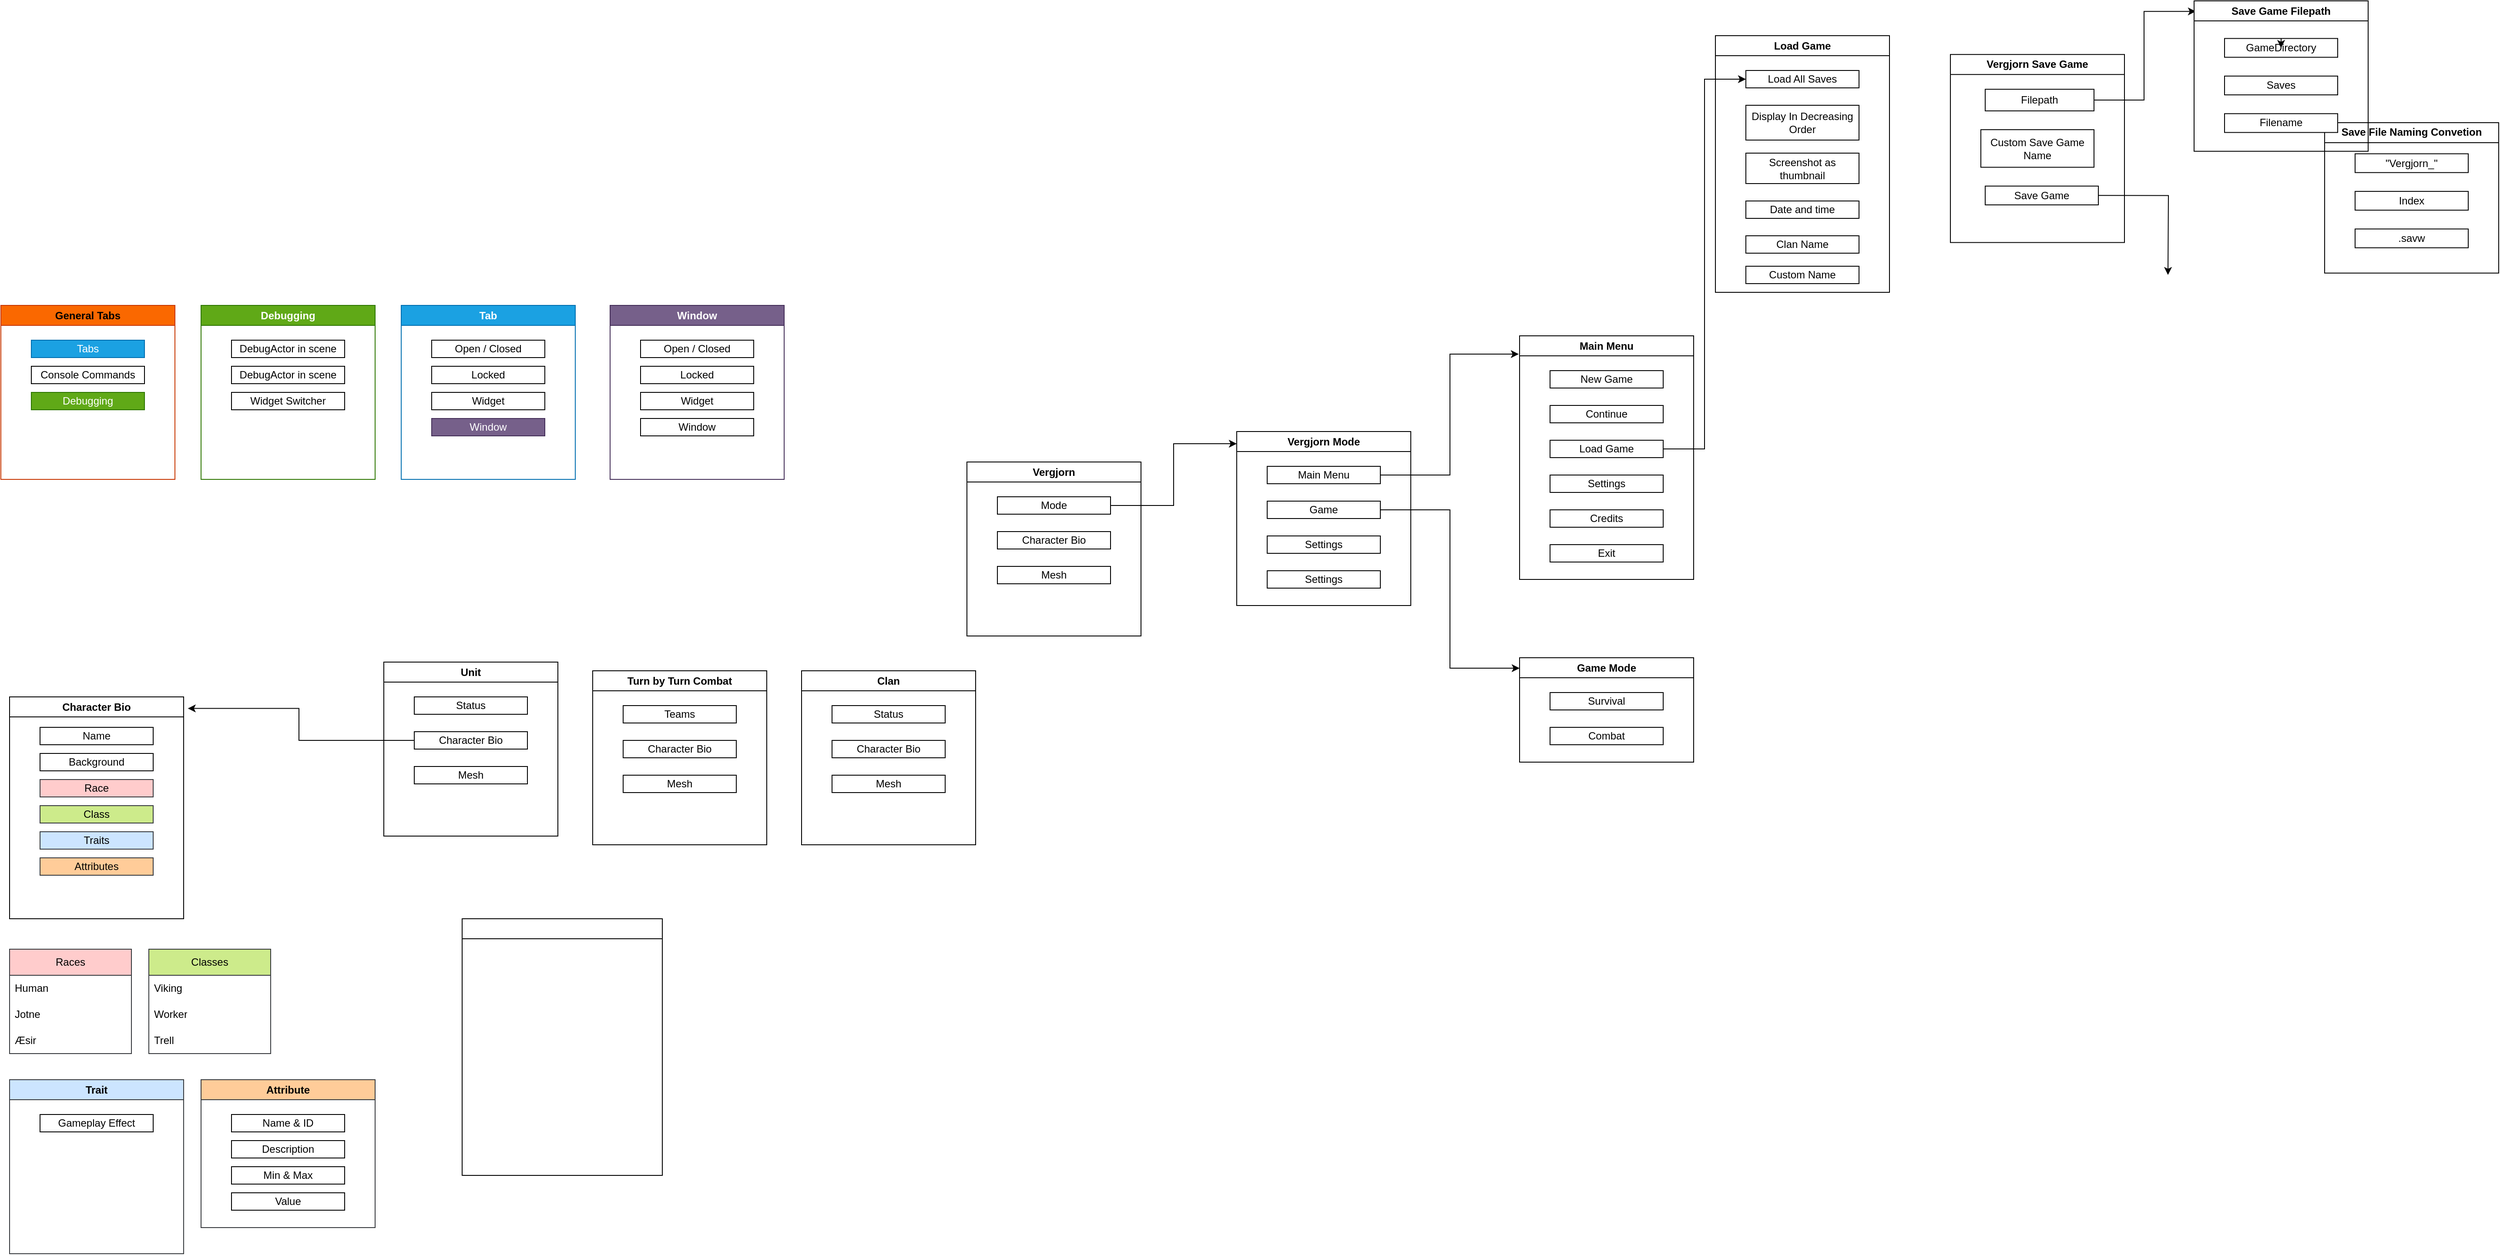 <mxfile version="20.8.16" type="device"><diagram name="Page-1" id="kOQrRts0BxfktTEbdZxb"><mxGraphModel dx="1418" dy="2020" grid="1" gridSize="10" guides="1" tooltips="1" connect="1" arrows="1" fold="1" page="1" pageScale="1" pageWidth="827" pageHeight="1169" math="0" shadow="0"><root><mxCell id="0"/><mxCell id="1" parent="0"/><mxCell id="l_Ib73AxCA1uxZtxbAsH-3" value="Unit" style="swimlane;whiteSpace=wrap;html=1;" parent="1" vertex="1"><mxGeometry x="510" y="150" width="200" height="200" as="geometry"/></mxCell><mxCell id="l_Ib73AxCA1uxZtxbAsH-2" value="Status" style="rounded=0;whiteSpace=wrap;html=1;" parent="l_Ib73AxCA1uxZtxbAsH-3" vertex="1"><mxGeometry x="35" y="40" width="130" height="20" as="geometry"/></mxCell><mxCell id="l_Ib73AxCA1uxZtxbAsH-4" value="Character Bio" style="rounded=0;whiteSpace=wrap;html=1;" parent="l_Ib73AxCA1uxZtxbAsH-3" vertex="1"><mxGeometry x="35" y="80" width="130" height="20" as="geometry"/></mxCell><mxCell id="l_Ib73AxCA1uxZtxbAsH-17" value="Mesh" style="rounded=0;whiteSpace=wrap;html=1;" parent="l_Ib73AxCA1uxZtxbAsH-3" vertex="1"><mxGeometry x="35" y="120.0" width="130" height="20" as="geometry"/></mxCell><mxCell id="l_Ib73AxCA1uxZtxbAsH-5" value="Character Bio" style="swimlane;whiteSpace=wrap;html=1;" parent="1" vertex="1"><mxGeometry x="80" y="190" width="200" height="255" as="geometry"/></mxCell><mxCell id="l_Ib73AxCA1uxZtxbAsH-7" value="Name" style="rounded=0;whiteSpace=wrap;html=1;" parent="l_Ib73AxCA1uxZtxbAsH-5" vertex="1"><mxGeometry x="35" y="35" width="130" height="20" as="geometry"/></mxCell><mxCell id="l_Ib73AxCA1uxZtxbAsH-8" value="Background" style="rounded=0;whiteSpace=wrap;html=1;" parent="l_Ib73AxCA1uxZtxbAsH-5" vertex="1"><mxGeometry x="35" y="65" width="130" height="20" as="geometry"/></mxCell><mxCell id="l_Ib73AxCA1uxZtxbAsH-9" value="Race" style="rounded=0;whiteSpace=wrap;html=1;fillColor=#ffcccc;strokeColor=#36393d;" parent="l_Ib73AxCA1uxZtxbAsH-5" vertex="1"><mxGeometry x="35" y="95" width="130" height="20" as="geometry"/></mxCell><mxCell id="l_Ib73AxCA1uxZtxbAsH-18" value="Class" style="rounded=0;whiteSpace=wrap;html=1;fillColor=#cdeb8b;strokeColor=#36393d;" parent="l_Ib73AxCA1uxZtxbAsH-5" vertex="1"><mxGeometry x="35" y="125.0" width="130" height="20" as="geometry"/></mxCell><mxCell id="l_Ib73AxCA1uxZtxbAsH-23" value="Traits" style="rounded=0;whiteSpace=wrap;html=1;fillColor=#cce5ff;strokeColor=#36393d;" parent="l_Ib73AxCA1uxZtxbAsH-5" vertex="1"><mxGeometry x="35" y="155.0" width="130" height="20" as="geometry"/></mxCell><mxCell id="l_Ib73AxCA1uxZtxbAsH-25" value="Attributes" style="rounded=0;whiteSpace=wrap;html=1;fillColor=#ffcc99;strokeColor=#36393d;" parent="l_Ib73AxCA1uxZtxbAsH-5" vertex="1"><mxGeometry x="35" y="185.0" width="130" height="20" as="geometry"/></mxCell><mxCell id="l_Ib73AxCA1uxZtxbAsH-11" value="Trait" style="swimlane;whiteSpace=wrap;html=1;fillColor=#cce5ff;strokeColor=#36393d;" parent="1" vertex="1"><mxGeometry x="80" y="630" width="200" height="200" as="geometry"/></mxCell><mxCell id="l_Ib73AxCA1uxZtxbAsH-24" value="Gameplay Effect" style="rounded=0;whiteSpace=wrap;html=1;" parent="l_Ib73AxCA1uxZtxbAsH-11" vertex="1"><mxGeometry x="35" y="40.0" width="130" height="20" as="geometry"/></mxCell><mxCell id="l_Ib73AxCA1uxZtxbAsH-12" value="Races" style="swimlane;fontStyle=0;childLayout=stackLayout;horizontal=1;startSize=30;horizontalStack=0;resizeParent=1;resizeParentMax=0;resizeLast=0;collapsible=1;marginBottom=0;whiteSpace=wrap;html=1;fillColor=#ffcccc;strokeColor=#36393d;" parent="1" vertex="1"><mxGeometry x="80" y="480" width="140" height="120" as="geometry"/></mxCell><mxCell id="l_Ib73AxCA1uxZtxbAsH-13" value="Human" style="text;strokeColor=none;fillColor=none;align=left;verticalAlign=middle;spacingLeft=4;spacingRight=4;overflow=hidden;points=[[0,0.5],[1,0.5]];portConstraint=eastwest;rotatable=0;whiteSpace=wrap;html=1;" parent="l_Ib73AxCA1uxZtxbAsH-12" vertex="1"><mxGeometry y="30" width="140" height="30" as="geometry"/></mxCell><mxCell id="l_Ib73AxCA1uxZtxbAsH-14" value="Jotne" style="text;strokeColor=none;fillColor=none;align=left;verticalAlign=middle;spacingLeft=4;spacingRight=4;overflow=hidden;points=[[0,0.5],[1,0.5]];portConstraint=eastwest;rotatable=0;whiteSpace=wrap;html=1;" parent="l_Ib73AxCA1uxZtxbAsH-12" vertex="1"><mxGeometry y="60" width="140" height="30" as="geometry"/></mxCell><mxCell id="l_Ib73AxCA1uxZtxbAsH-15" value="Æsir" style="text;strokeColor=none;fillColor=none;align=left;verticalAlign=middle;spacingLeft=4;spacingRight=4;overflow=hidden;points=[[0,0.5],[1,0.5]];portConstraint=eastwest;rotatable=0;whiteSpace=wrap;html=1;" parent="l_Ib73AxCA1uxZtxbAsH-12" vertex="1"><mxGeometry y="90" width="140" height="30" as="geometry"/></mxCell><mxCell id="l_Ib73AxCA1uxZtxbAsH-19" value="Classes" style="swimlane;fontStyle=0;childLayout=stackLayout;horizontal=1;startSize=30;horizontalStack=0;resizeParent=1;resizeParentMax=0;resizeLast=0;collapsible=1;marginBottom=0;whiteSpace=wrap;html=1;rounded=0;strokeColor=#36393d;fontFamily=Helvetica;fontSize=12;fillColor=#cdeb8b;" parent="1" vertex="1"><mxGeometry x="240" y="480" width="140" height="120" as="geometry"/></mxCell><mxCell id="l_Ib73AxCA1uxZtxbAsH-20" value="Viking" style="text;align=left;verticalAlign=middle;spacingLeft=4;spacingRight=4;overflow=hidden;points=[[0,0.5],[1,0.5]];portConstraint=eastwest;rotatable=0;whiteSpace=wrap;html=1;fontSize=12;fontFamily=Helvetica;" parent="l_Ib73AxCA1uxZtxbAsH-19" vertex="1"><mxGeometry y="30" width="140" height="30" as="geometry"/></mxCell><mxCell id="l_Ib73AxCA1uxZtxbAsH-21" value="Worker" style="text;strokeColor=none;fillColor=none;align=left;verticalAlign=middle;spacingLeft=4;spacingRight=4;overflow=hidden;points=[[0,0.5],[1,0.5]];portConstraint=eastwest;rotatable=0;whiteSpace=wrap;html=1;fontSize=12;fontFamily=Helvetica;fontColor=default;" parent="l_Ib73AxCA1uxZtxbAsH-19" vertex="1"><mxGeometry y="60" width="140" height="30" as="geometry"/></mxCell><mxCell id="l_Ib73AxCA1uxZtxbAsH-22" value="Trell" style="text;strokeColor=none;fillColor=none;align=left;verticalAlign=middle;spacingLeft=4;spacingRight=4;overflow=hidden;points=[[0,0.5],[1,0.5]];portConstraint=eastwest;rotatable=0;whiteSpace=wrap;html=1;fontSize=12;fontFamily=Helvetica;fontColor=default;" parent="l_Ib73AxCA1uxZtxbAsH-19" vertex="1"><mxGeometry y="90" width="140" height="30" as="geometry"/></mxCell><mxCell id="l_Ib73AxCA1uxZtxbAsH-26" value="Attribute" style="swimlane;whiteSpace=wrap;html=1;fillColor=#ffcc99;strokeColor=#36393d;" parent="1" vertex="1"><mxGeometry x="300" y="630" width="200" height="170" as="geometry"/></mxCell><mxCell id="l_Ib73AxCA1uxZtxbAsH-27" value="Name &amp;amp; ID" style="rounded=0;whiteSpace=wrap;html=1;" parent="l_Ib73AxCA1uxZtxbAsH-26" vertex="1"><mxGeometry x="35" y="40.0" width="130" height="20" as="geometry"/></mxCell><mxCell id="l_Ib73AxCA1uxZtxbAsH-28" value="Description" style="rounded=0;whiteSpace=wrap;html=1;" parent="l_Ib73AxCA1uxZtxbAsH-26" vertex="1"><mxGeometry x="35" y="70.0" width="130" height="20" as="geometry"/></mxCell><mxCell id="l_Ib73AxCA1uxZtxbAsH-29" value="Min &amp;amp; Max" style="rounded=0;whiteSpace=wrap;html=1;" parent="l_Ib73AxCA1uxZtxbAsH-26" vertex="1"><mxGeometry x="35" y="100.0" width="130" height="20" as="geometry"/></mxCell><mxCell id="l_Ib73AxCA1uxZtxbAsH-30" value="Value" style="rounded=0;whiteSpace=wrap;html=1;" parent="l_Ib73AxCA1uxZtxbAsH-26" vertex="1"><mxGeometry x="35" y="130.0" width="130" height="20" as="geometry"/></mxCell><mxCell id="l_Ib73AxCA1uxZtxbAsH-33" style="edgeStyle=orthogonalEdgeStyle;rounded=0;orthogonalLoop=1;jettySize=auto;html=1;exitX=0;exitY=0.5;exitDx=0;exitDy=0;entryX=1.024;entryY=0.052;entryDx=0;entryDy=0;entryPerimeter=0;fontFamily=Helvetica;fontSize=12;fontColor=default;" parent="1" source="l_Ib73AxCA1uxZtxbAsH-4" target="l_Ib73AxCA1uxZtxbAsH-5" edge="1"><mxGeometry relative="1" as="geometry"/></mxCell><mxCell id="l_Ib73AxCA1uxZtxbAsH-34" value="" style="swimlane;whiteSpace=wrap;html=1;rounded=0;strokeColor=default;fontFamily=Helvetica;fontSize=12;fontColor=default;fillColor=default;" parent="1" vertex="1"><mxGeometry x="600" y="445" width="230" height="295" as="geometry"/></mxCell><mxCell id="l_Ib73AxCA1uxZtxbAsH-35" value="Turn by Turn Combat" style="swimlane;whiteSpace=wrap;html=1;" parent="1" vertex="1"><mxGeometry x="750" y="160" width="200" height="200" as="geometry"/></mxCell><mxCell id="l_Ib73AxCA1uxZtxbAsH-36" value="Teams" style="rounded=0;whiteSpace=wrap;html=1;" parent="l_Ib73AxCA1uxZtxbAsH-35" vertex="1"><mxGeometry x="35" y="40" width="130" height="20" as="geometry"/></mxCell><mxCell id="l_Ib73AxCA1uxZtxbAsH-37" value="Character Bio" style="rounded=0;whiteSpace=wrap;html=1;" parent="l_Ib73AxCA1uxZtxbAsH-35" vertex="1"><mxGeometry x="35" y="80" width="130" height="20" as="geometry"/></mxCell><mxCell id="l_Ib73AxCA1uxZtxbAsH-38" value="Mesh" style="rounded=0;whiteSpace=wrap;html=1;" parent="l_Ib73AxCA1uxZtxbAsH-35" vertex="1"><mxGeometry x="35" y="120.0" width="130" height="20" as="geometry"/></mxCell><mxCell id="l_Ib73AxCA1uxZtxbAsH-42" value="Debugging" style="swimlane;whiteSpace=wrap;html=1;fillColor=#60a917;strokeColor=#2D7600;startSize=23;fontColor=#ffffff;" parent="1" vertex="1"><mxGeometry x="300" y="-260" width="200" height="200" as="geometry"/></mxCell><mxCell id="l_Ib73AxCA1uxZtxbAsH-43" value="DebugActor in scene" style="rounded=0;whiteSpace=wrap;html=1;" parent="l_Ib73AxCA1uxZtxbAsH-42" vertex="1"><mxGeometry x="35" y="40.0" width="130" height="20" as="geometry"/></mxCell><mxCell id="l_Ib73AxCA1uxZtxbAsH-44" value="DebugActor in scene" style="rounded=0;whiteSpace=wrap;html=1;" parent="l_Ib73AxCA1uxZtxbAsH-42" vertex="1"><mxGeometry x="35" y="70.0" width="130" height="20" as="geometry"/></mxCell><mxCell id="l_Ib73AxCA1uxZtxbAsH-45" value="Widget Switcher" style="rounded=0;whiteSpace=wrap;html=1;" parent="l_Ib73AxCA1uxZtxbAsH-42" vertex="1"><mxGeometry x="35" y="100.0" width="130" height="20" as="geometry"/></mxCell><mxCell id="l_Ib73AxCA1uxZtxbAsH-46" value="Tab" style="swimlane;whiteSpace=wrap;html=1;fillColor=#1ba1e2;strokeColor=#006EAF;fontColor=#ffffff;" parent="1" vertex="1"><mxGeometry x="530" y="-260" width="200" height="200" as="geometry"/></mxCell><mxCell id="l_Ib73AxCA1uxZtxbAsH-47" value="Open / Closed" style="rounded=0;whiteSpace=wrap;html=1;" parent="l_Ib73AxCA1uxZtxbAsH-46" vertex="1"><mxGeometry x="35" y="40.0" width="130" height="20" as="geometry"/></mxCell><mxCell id="l_Ib73AxCA1uxZtxbAsH-48" value="Locked" style="rounded=0;whiteSpace=wrap;html=1;" parent="l_Ib73AxCA1uxZtxbAsH-46" vertex="1"><mxGeometry x="35" y="70.0" width="130" height="20" as="geometry"/></mxCell><mxCell id="l_Ib73AxCA1uxZtxbAsH-49" value="Widget" style="rounded=0;whiteSpace=wrap;html=1;" parent="l_Ib73AxCA1uxZtxbAsH-46" vertex="1"><mxGeometry x="35" y="100.0" width="130" height="20" as="geometry"/></mxCell><mxCell id="l_Ib73AxCA1uxZtxbAsH-50" value="Window" style="rounded=0;whiteSpace=wrap;html=1;fillColor=#76608a;fontColor=#ffffff;strokeColor=#432D57;" parent="l_Ib73AxCA1uxZtxbAsH-46" vertex="1"><mxGeometry x="35" y="130.0" width="130" height="20" as="geometry"/></mxCell><mxCell id="l_Ib73AxCA1uxZtxbAsH-51" value="Window" style="swimlane;whiteSpace=wrap;html=1;fillColor=#76608a;strokeColor=#432D57;fontColor=#ffffff;" parent="1" vertex="1"><mxGeometry x="770" y="-260" width="200" height="200" as="geometry"/></mxCell><mxCell id="l_Ib73AxCA1uxZtxbAsH-52" value="Open / Closed" style="rounded=0;whiteSpace=wrap;html=1;" parent="l_Ib73AxCA1uxZtxbAsH-51" vertex="1"><mxGeometry x="35" y="40.0" width="130" height="20" as="geometry"/></mxCell><mxCell id="l_Ib73AxCA1uxZtxbAsH-53" value="Locked" style="rounded=0;whiteSpace=wrap;html=1;" parent="l_Ib73AxCA1uxZtxbAsH-51" vertex="1"><mxGeometry x="35" y="70.0" width="130" height="20" as="geometry"/></mxCell><mxCell id="l_Ib73AxCA1uxZtxbAsH-54" value="Widget" style="rounded=0;whiteSpace=wrap;html=1;" parent="l_Ib73AxCA1uxZtxbAsH-51" vertex="1"><mxGeometry x="35" y="100.0" width="130" height="20" as="geometry"/></mxCell><mxCell id="l_Ib73AxCA1uxZtxbAsH-55" value="Window" style="rounded=0;whiteSpace=wrap;html=1;" parent="l_Ib73AxCA1uxZtxbAsH-51" vertex="1"><mxGeometry x="35" y="130.0" width="130" height="20" as="geometry"/></mxCell><mxCell id="l_Ib73AxCA1uxZtxbAsH-58" value="General Tabs" style="swimlane;whiteSpace=wrap;html=1;fillColor=#fa6800;strokeColor=#C73500;startSize=23;fontColor=#000000;" parent="1" vertex="1"><mxGeometry x="70" y="-260" width="200" height="200" as="geometry"/></mxCell><mxCell id="l_Ib73AxCA1uxZtxbAsH-59" value="Tabs" style="rounded=0;whiteSpace=wrap;html=1;fillColor=#1ba1e2;fontColor=#ffffff;strokeColor=#006EAF;" parent="l_Ib73AxCA1uxZtxbAsH-58" vertex="1"><mxGeometry x="35" y="40.0" width="130" height="20" as="geometry"/></mxCell><mxCell id="l_Ib73AxCA1uxZtxbAsH-60" value="Console Commands" style="rounded=0;whiteSpace=wrap;html=1;" parent="l_Ib73AxCA1uxZtxbAsH-58" vertex="1"><mxGeometry x="35" y="70.0" width="130" height="20" as="geometry"/></mxCell><mxCell id="l_Ib73AxCA1uxZtxbAsH-61" value="Debugging" style="rounded=0;whiteSpace=wrap;html=1;fillColor=#60a917;fontColor=#ffffff;strokeColor=#2D7600;" parent="l_Ib73AxCA1uxZtxbAsH-58" vertex="1"><mxGeometry x="35" y="100.0" width="130" height="20" as="geometry"/></mxCell><mxCell id="8bKFFnmjoHzXIfIoGrzU-1" value="Clan" style="swimlane;whiteSpace=wrap;html=1;" vertex="1" parent="1"><mxGeometry x="990" y="160" width="200" height="200" as="geometry"/></mxCell><mxCell id="8bKFFnmjoHzXIfIoGrzU-2" value="Status" style="rounded=0;whiteSpace=wrap;html=1;" vertex="1" parent="8bKFFnmjoHzXIfIoGrzU-1"><mxGeometry x="35" y="40" width="130" height="20" as="geometry"/></mxCell><mxCell id="8bKFFnmjoHzXIfIoGrzU-3" value="Character Bio" style="rounded=0;whiteSpace=wrap;html=1;" vertex="1" parent="8bKFFnmjoHzXIfIoGrzU-1"><mxGeometry x="35" y="80" width="130" height="20" as="geometry"/></mxCell><mxCell id="8bKFFnmjoHzXIfIoGrzU-4" value="Mesh" style="rounded=0;whiteSpace=wrap;html=1;" vertex="1" parent="8bKFFnmjoHzXIfIoGrzU-1"><mxGeometry x="35" y="120.0" width="130" height="20" as="geometry"/></mxCell><mxCell id="8bKFFnmjoHzXIfIoGrzU-7" value="Vergjorn" style="swimlane;whiteSpace=wrap;html=1;" vertex="1" parent="1"><mxGeometry x="1180" y="-80" width="200" height="200" as="geometry"/></mxCell><mxCell id="8bKFFnmjoHzXIfIoGrzU-8" value="Mode" style="rounded=0;whiteSpace=wrap;html=1;" vertex="1" parent="8bKFFnmjoHzXIfIoGrzU-7"><mxGeometry x="35" y="40" width="130" height="20" as="geometry"/></mxCell><mxCell id="8bKFFnmjoHzXIfIoGrzU-9" value="Character Bio" style="rounded=0;whiteSpace=wrap;html=1;" vertex="1" parent="8bKFFnmjoHzXIfIoGrzU-7"><mxGeometry x="35" y="80" width="130" height="20" as="geometry"/></mxCell><mxCell id="8bKFFnmjoHzXIfIoGrzU-10" value="Mesh" style="rounded=0;whiteSpace=wrap;html=1;" vertex="1" parent="8bKFFnmjoHzXIfIoGrzU-7"><mxGeometry x="35" y="120.0" width="130" height="20" as="geometry"/></mxCell><mxCell id="8bKFFnmjoHzXIfIoGrzU-50" style="edgeStyle=orthogonalEdgeStyle;rounded=0;orthogonalLoop=1;jettySize=auto;html=1;exitX=1;exitY=0.5;exitDx=0;exitDy=0;entryX=0;entryY=0.07;entryDx=0;entryDy=0;entryPerimeter=0;" edge="1" parent="1" source="8bKFFnmjoHzXIfIoGrzU-8" target="8bKFFnmjoHzXIfIoGrzU-11"><mxGeometry relative="1" as="geometry"/></mxCell><mxCell id="8bKFFnmjoHzXIfIoGrzU-51" value="" style="group" vertex="1" connectable="0" parent="1"><mxGeometry x="1490" y="-225" width="525" height="490" as="geometry"/></mxCell><mxCell id="8bKFFnmjoHzXIfIoGrzU-11" value="Vergjorn Mode" style="swimlane;whiteSpace=wrap;html=1;" vertex="1" parent="8bKFFnmjoHzXIfIoGrzU-51"><mxGeometry y="110" width="200" height="200" as="geometry"/></mxCell><mxCell id="8bKFFnmjoHzXIfIoGrzU-12" value="Main Menu" style="rounded=0;whiteSpace=wrap;html=1;" vertex="1" parent="8bKFFnmjoHzXIfIoGrzU-11"><mxGeometry x="35" y="40" width="130" height="20" as="geometry"/></mxCell><mxCell id="8bKFFnmjoHzXIfIoGrzU-13" value="Game" style="rounded=0;whiteSpace=wrap;html=1;" vertex="1" parent="8bKFFnmjoHzXIfIoGrzU-11"><mxGeometry x="35" y="80" width="130" height="20" as="geometry"/></mxCell><mxCell id="8bKFFnmjoHzXIfIoGrzU-19" value="Settings" style="rounded=0;whiteSpace=wrap;html=1;" vertex="1" parent="8bKFFnmjoHzXIfIoGrzU-11"><mxGeometry x="35" y="120" width="130" height="20" as="geometry"/></mxCell><mxCell id="8bKFFnmjoHzXIfIoGrzU-20" value="Settings" style="rounded=0;whiteSpace=wrap;html=1;" vertex="1" parent="8bKFFnmjoHzXIfIoGrzU-11"><mxGeometry x="35" y="160" width="130" height="20" as="geometry"/></mxCell><mxCell id="8bKFFnmjoHzXIfIoGrzU-15" value="Game Mode" style="swimlane;whiteSpace=wrap;html=1;" vertex="1" parent="8bKFFnmjoHzXIfIoGrzU-51"><mxGeometry x="325" y="370" width="200" height="120" as="geometry"/></mxCell><mxCell id="8bKFFnmjoHzXIfIoGrzU-16" value="Survival" style="rounded=0;whiteSpace=wrap;html=1;" vertex="1" parent="8bKFFnmjoHzXIfIoGrzU-15"><mxGeometry x="35" y="40" width="130" height="20" as="geometry"/></mxCell><mxCell id="8bKFFnmjoHzXIfIoGrzU-17" value="Combat" style="rounded=0;whiteSpace=wrap;html=1;" vertex="1" parent="8bKFFnmjoHzXIfIoGrzU-15"><mxGeometry x="35" y="80" width="130" height="20" as="geometry"/></mxCell><mxCell id="8bKFFnmjoHzXIfIoGrzU-22" value="Main Menu" style="swimlane;whiteSpace=wrap;html=1;" vertex="1" parent="8bKFFnmjoHzXIfIoGrzU-51"><mxGeometry x="325" width="200" height="280" as="geometry"/></mxCell><mxCell id="8bKFFnmjoHzXIfIoGrzU-23" value="New Game" style="rounded=0;whiteSpace=wrap;html=1;" vertex="1" parent="8bKFFnmjoHzXIfIoGrzU-22"><mxGeometry x="35" y="40" width="130" height="20" as="geometry"/></mxCell><mxCell id="8bKFFnmjoHzXIfIoGrzU-24" value="Continue" style="rounded=0;whiteSpace=wrap;html=1;" vertex="1" parent="8bKFFnmjoHzXIfIoGrzU-22"><mxGeometry x="35" y="80" width="130" height="20" as="geometry"/></mxCell><mxCell id="8bKFFnmjoHzXIfIoGrzU-25" value="Load Game" style="rounded=0;whiteSpace=wrap;html=1;" vertex="1" parent="8bKFFnmjoHzXIfIoGrzU-22"><mxGeometry x="35" y="120.0" width="130" height="20" as="geometry"/></mxCell><mxCell id="8bKFFnmjoHzXIfIoGrzU-27" value="Settings" style="rounded=0;whiteSpace=wrap;html=1;" vertex="1" parent="8bKFFnmjoHzXIfIoGrzU-22"><mxGeometry x="35" y="160" width="130" height="20" as="geometry"/></mxCell><mxCell id="8bKFFnmjoHzXIfIoGrzU-28" value="Credits" style="rounded=0;whiteSpace=wrap;html=1;" vertex="1" parent="8bKFFnmjoHzXIfIoGrzU-22"><mxGeometry x="35" y="200" width="130" height="20" as="geometry"/></mxCell><mxCell id="8bKFFnmjoHzXIfIoGrzU-29" value="Exit" style="rounded=0;whiteSpace=wrap;html=1;" vertex="1" parent="8bKFFnmjoHzXIfIoGrzU-22"><mxGeometry x="35" y="240" width="130" height="20" as="geometry"/></mxCell><mxCell id="8bKFFnmjoHzXIfIoGrzU-21" style="edgeStyle=orthogonalEdgeStyle;rounded=0;orthogonalLoop=1;jettySize=auto;html=1;exitX=1;exitY=0.5;exitDx=0;exitDy=0;entryX=0;entryY=0.1;entryDx=0;entryDy=0;entryPerimeter=0;" edge="1" parent="8bKFFnmjoHzXIfIoGrzU-51" source="8bKFFnmjoHzXIfIoGrzU-13" target="8bKFFnmjoHzXIfIoGrzU-15"><mxGeometry relative="1" as="geometry"/></mxCell><mxCell id="8bKFFnmjoHzXIfIoGrzU-26" style="edgeStyle=orthogonalEdgeStyle;rounded=0;orthogonalLoop=1;jettySize=auto;html=1;exitX=1;exitY=0.5;exitDx=0;exitDy=0;entryX=-0.005;entryY=0.075;entryDx=0;entryDy=0;entryPerimeter=0;" edge="1" parent="8bKFFnmjoHzXIfIoGrzU-51" source="8bKFFnmjoHzXIfIoGrzU-12" target="8bKFFnmjoHzXIfIoGrzU-22"><mxGeometry relative="1" as="geometry"/></mxCell><mxCell id="8bKFFnmjoHzXIfIoGrzU-65" style="edgeStyle=orthogonalEdgeStyle;rounded=0;orthogonalLoop=1;jettySize=auto;html=1;exitX=1;exitY=0.5;exitDx=0;exitDy=0;entryX=0;entryY=0.5;entryDx=0;entryDy=0;" edge="1" parent="1" source="8bKFFnmjoHzXIfIoGrzU-25" target="8bKFFnmjoHzXIfIoGrzU-59"><mxGeometry relative="1" as="geometry"/></mxCell><mxCell id="8bKFFnmjoHzXIfIoGrzU-58" value="Load Game" style="swimlane;whiteSpace=wrap;html=1;" vertex="1" parent="1"><mxGeometry x="2040" y="-570" width="200" height="295" as="geometry"/></mxCell><mxCell id="8bKFFnmjoHzXIfIoGrzU-59" value="Load All Saves" style="rounded=0;whiteSpace=wrap;html=1;" vertex="1" parent="8bKFFnmjoHzXIfIoGrzU-58"><mxGeometry x="35" y="40" width="130" height="20" as="geometry"/></mxCell><mxCell id="8bKFFnmjoHzXIfIoGrzU-60" value="Display In Decreasing Order" style="rounded=0;whiteSpace=wrap;html=1;" vertex="1" parent="8bKFFnmjoHzXIfIoGrzU-58"><mxGeometry x="35" y="80" width="130" height="40" as="geometry"/></mxCell><mxCell id="8bKFFnmjoHzXIfIoGrzU-61" value="Screenshot as thumbnail" style="rounded=0;whiteSpace=wrap;html=1;" vertex="1" parent="8bKFFnmjoHzXIfIoGrzU-58"><mxGeometry x="35" y="135" width="130" height="35" as="geometry"/></mxCell><mxCell id="8bKFFnmjoHzXIfIoGrzU-62" value="Date and time" style="rounded=0;whiteSpace=wrap;html=1;" vertex="1" parent="8bKFFnmjoHzXIfIoGrzU-58"><mxGeometry x="35" y="190" width="130" height="20" as="geometry"/></mxCell><mxCell id="8bKFFnmjoHzXIfIoGrzU-63" value="Clan Name" style="rounded=0;whiteSpace=wrap;html=1;" vertex="1" parent="8bKFFnmjoHzXIfIoGrzU-58"><mxGeometry x="35" y="230" width="130" height="20" as="geometry"/></mxCell><mxCell id="8bKFFnmjoHzXIfIoGrzU-64" value="Custom Name" style="rounded=0;whiteSpace=wrap;html=1;" vertex="1" parent="8bKFFnmjoHzXIfIoGrzU-58"><mxGeometry x="35" y="265" width="130" height="20" as="geometry"/></mxCell><mxCell id="8bKFFnmjoHzXIfIoGrzU-43" style="edgeStyle=orthogonalEdgeStyle;rounded=0;orthogonalLoop=1;jettySize=auto;html=1;entryX=0.01;entryY=0.07;entryDx=0;entryDy=0;entryPerimeter=0;" edge="1" parent="1" source="8bKFFnmjoHzXIfIoGrzU-31" target="8bKFFnmjoHzXIfIoGrzU-34"><mxGeometry relative="1" as="geometry"/></mxCell><mxCell id="8bKFFnmjoHzXIfIoGrzU-44" style="edgeStyle=orthogonalEdgeStyle;rounded=0;orthogonalLoop=1;jettySize=auto;html=1;entryX=1;entryY=0.5;entryDx=0;entryDy=0;exitX=-0.005;exitY=0.056;exitDx=0;exitDy=0;exitPerimeter=0;" edge="1" parent="1" source="8bKFFnmjoHzXIfIoGrzU-38" target="8bKFFnmjoHzXIfIoGrzU-37"><mxGeometry relative="1" as="geometry"><mxPoint x="4910" y="-1034.598" as="sourcePoint"/></mxGeometry></mxCell><mxCell id="8bKFFnmjoHzXIfIoGrzU-70" value="" style="group" vertex="1" connectable="0" parent="1"><mxGeometry x="2740" y="-470.005" width="200" height="172.874" as="geometry"/></mxCell><mxCell id="8bKFFnmjoHzXIfIoGrzU-38" value="Save File Naming Convetion" style="swimlane;whiteSpace=wrap;html=1;container=0;" vertex="1" parent="8bKFFnmjoHzXIfIoGrzU-70"><mxGeometry width="200" height="172.874" as="geometry"/></mxCell><mxCell id="8bKFFnmjoHzXIfIoGrzU-39" value="&quot;Vergjorn_&quot;" style="rounded=0;whiteSpace=wrap;html=1;" vertex="1" parent="8bKFFnmjoHzXIfIoGrzU-70"><mxGeometry x="35" y="35.748" width="130" height="21.609" as="geometry"/></mxCell><mxCell id="8bKFFnmjoHzXIfIoGrzU-40" value="Index" style="rounded=0;whiteSpace=wrap;html=1;" vertex="1" parent="8bKFFnmjoHzXIfIoGrzU-70"><mxGeometry x="35" y="78.967" width="130" height="21.609" as="geometry"/></mxCell><mxCell id="8bKFFnmjoHzXIfIoGrzU-41" value=".savw" style="rounded=0;whiteSpace=wrap;html=1;" vertex="1" parent="8bKFFnmjoHzXIfIoGrzU-70"><mxGeometry x="35" y="122.185" width="130" height="21.609" as="geometry"/></mxCell><mxCell id="8bKFFnmjoHzXIfIoGrzU-71" value="" style="group" vertex="1" connectable="0" parent="1"><mxGeometry x="2590" y="-610" width="200" height="172.874" as="geometry"/></mxCell><mxCell id="8bKFFnmjoHzXIfIoGrzU-34" value="Save Game Filepath" style="swimlane;whiteSpace=wrap;html=1;container=0;" vertex="1" parent="8bKFFnmjoHzXIfIoGrzU-71"><mxGeometry width="200" height="172.874" as="geometry"/></mxCell><mxCell id="8bKFFnmjoHzXIfIoGrzU-35" value="GameDirectory" style="rounded=0;whiteSpace=wrap;html=1;" vertex="1" parent="8bKFFnmjoHzXIfIoGrzU-71"><mxGeometry x="35" y="43.218" width="130" height="21.609" as="geometry"/></mxCell><mxCell id="8bKFFnmjoHzXIfIoGrzU-36" value="Saves" style="rounded=0;whiteSpace=wrap;html=1;" vertex="1" parent="8bKFFnmjoHzXIfIoGrzU-71"><mxGeometry x="35" y="86.437" width="130" height="21.609" as="geometry"/></mxCell><mxCell id="8bKFFnmjoHzXIfIoGrzU-37" value="Filename" style="rounded=0;whiteSpace=wrap;html=1;" vertex="1" parent="8bKFFnmjoHzXIfIoGrzU-71"><mxGeometry x="35" y="129.655" width="130" height="21.609" as="geometry"/></mxCell><mxCell id="8bKFFnmjoHzXIfIoGrzU-69" style="edgeStyle=orthogonalEdgeStyle;rounded=0;orthogonalLoop=1;jettySize=auto;html=1;exitX=0.5;exitY=0;exitDx=0;exitDy=0;entryX=0.5;entryY=0.5;entryDx=0;entryDy=0;entryPerimeter=0;" edge="1" parent="8bKFFnmjoHzXIfIoGrzU-71" source="8bKFFnmjoHzXIfIoGrzU-35" target="8bKFFnmjoHzXIfIoGrzU-35"><mxGeometry relative="1" as="geometry"/></mxCell><mxCell id="8bKFFnmjoHzXIfIoGrzU-72" value="" style="group" vertex="1" connectable="0" parent="1"><mxGeometry x="2310" y="-548.391" width="200" height="216.092" as="geometry"/></mxCell><mxCell id="8bKFFnmjoHzXIfIoGrzU-30" value="Vergjorn Save Game" style="swimlane;whiteSpace=wrap;html=1;" vertex="1" parent="8bKFFnmjoHzXIfIoGrzU-72"><mxGeometry width="200" height="216.092" as="geometry"/></mxCell><mxCell id="8bKFFnmjoHzXIfIoGrzU-31" value="Filepath" style="rounded=0;whiteSpace=wrap;html=1;" vertex="1" parent="8bKFFnmjoHzXIfIoGrzU-30"><mxGeometry x="40" y="40" width="125" height="24.83" as="geometry"/></mxCell><mxCell id="8bKFFnmjoHzXIfIoGrzU-32" value="Custom Save Game Name" style="rounded=0;whiteSpace=wrap;html=1;" vertex="1" parent="8bKFFnmjoHzXIfIoGrzU-30"><mxGeometry x="35" y="86.437" width="130" height="43.218" as="geometry"/></mxCell><mxCell id="8bKFFnmjoHzXIfIoGrzU-33" value="Save Game" style="rounded=0;whiteSpace=wrap;html=1;" vertex="1" parent="8bKFFnmjoHzXIfIoGrzU-72"><mxGeometry x="40" y="151.264" width="130" height="21.609" as="geometry"/></mxCell><mxCell id="8bKFFnmjoHzXIfIoGrzU-77" style="edgeStyle=orthogonalEdgeStyle;rounded=0;orthogonalLoop=1;jettySize=auto;html=1;exitX=1;exitY=0.5;exitDx=0;exitDy=0;entryX=0;entryY=0.075;entryDx=0;entryDy=0;entryPerimeter=0;" edge="1" parent="1" source="8bKFFnmjoHzXIfIoGrzU-33"><mxGeometry relative="1" as="geometry"><mxPoint x="2560" y="-295" as="targetPoint"/></mxGeometry></mxCell></root></mxGraphModel></diagram></mxfile>